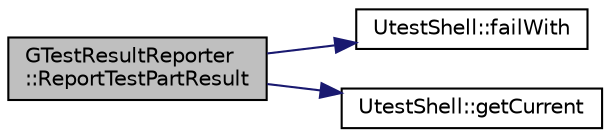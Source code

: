 digraph "GTestResultReporter::ReportTestPartResult"
{
 // LATEX_PDF_SIZE
  edge [fontname="Helvetica",fontsize="10",labelfontname="Helvetica",labelfontsize="10"];
  node [fontname="Helvetica",fontsize="10",shape=record];
  rankdir="LR";
  Node1 [label="GTestResultReporter\l::ReportTestPartResult",height=0.2,width=0.4,color="black", fillcolor="grey75", style="filled", fontcolor="black",tooltip=" "];
  Node1 -> Node2 [color="midnightblue",fontsize="10",style="solid",fontname="Helvetica"];
  Node2 [label="UtestShell::failWith",height=0.2,width=0.4,color="black", fillcolor="white", style="filled",URL="$classUtestShell.html#a03107d806fbe6522b21f4e429fd0a3e1",tooltip=" "];
  Node1 -> Node3 [color="midnightblue",fontsize="10",style="solid",fontname="Helvetica"];
  Node3 [label="UtestShell::getCurrent",height=0.2,width=0.4,color="black", fillcolor="white", style="filled",URL="$classUtestShell.html#a21735dcc13ecd52a2e968320a8ecfb7f",tooltip=" "];
}
